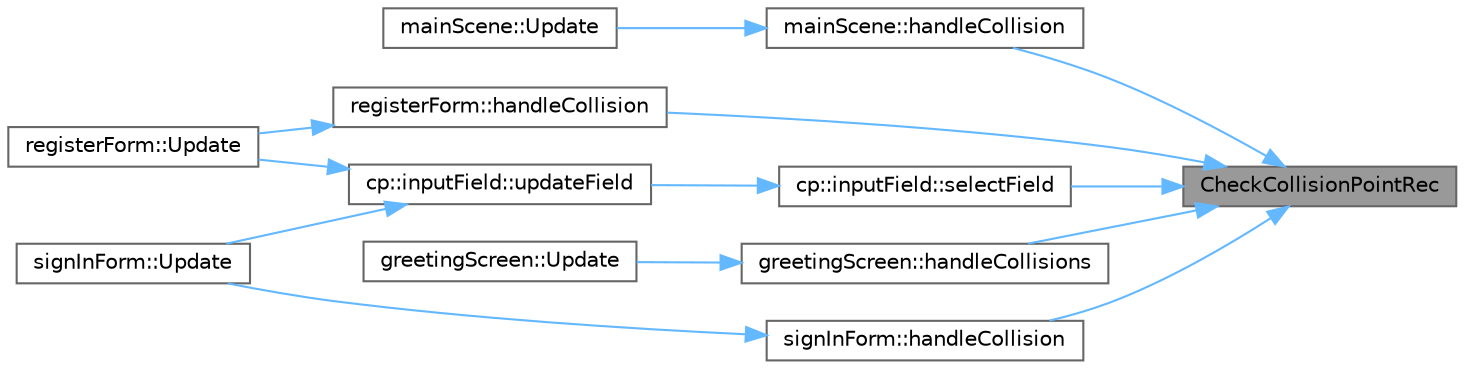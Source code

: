 digraph "CheckCollisionPointRec"
{
 // INTERACTIVE_SVG=YES
 // LATEX_PDF_SIZE
  bgcolor="transparent";
  edge [fontname=Helvetica,fontsize=10,labelfontname=Helvetica,labelfontsize=10];
  node [fontname=Helvetica,fontsize=10,shape=box,height=0.2,width=0.4];
  rankdir="RL";
  Node1 [label="CheckCollisionPointRec",height=0.2,width=0.4,color="gray40", fillcolor="grey60", style="filled", fontcolor="black",tooltip=" "];
  Node1 -> Node2 [dir="back",color="steelblue1",style="solid"];
  Node2 [label="mainScene::handleCollision",height=0.2,width=0.4,color="grey40", fillcolor="white", style="filled",URL="$classmain_scene.html#aebec5a62094b208b19630d6a1f365cad",tooltip=" "];
  Node2 -> Node3 [dir="back",color="steelblue1",style="solid"];
  Node3 [label="mainScene::Update",height=0.2,width=0.4,color="grey40", fillcolor="white", style="filled",URL="$classmain_scene.html#a462b45f1597dfe7e83d76ea085d9cbf7",tooltip=" "];
  Node1 -> Node4 [dir="back",color="steelblue1",style="solid"];
  Node4 [label="registerForm::handleCollision",height=0.2,width=0.4,color="grey40", fillcolor="white", style="filled",URL="$classregister_form.html#a09ee3009c185521e4c887f3e5fcafa05",tooltip=" "];
  Node4 -> Node5 [dir="back",color="steelblue1",style="solid"];
  Node5 [label="registerForm::Update",height=0.2,width=0.4,color="grey40", fillcolor="white", style="filled",URL="$classregister_form.html#a550f3b9c17c6aaef5861bb00d1378bda",tooltip=" "];
  Node1 -> Node6 [dir="back",color="steelblue1",style="solid"];
  Node6 [label="signInForm::handleCollision",height=0.2,width=0.4,color="grey40", fillcolor="white", style="filled",URL="$classsign_in_form.html#ab831b1c58f3d3b8af7dbafeb6a618b82",tooltip=" "];
  Node6 -> Node7 [dir="back",color="steelblue1",style="solid"];
  Node7 [label="signInForm::Update",height=0.2,width=0.4,color="grey40", fillcolor="white", style="filled",URL="$classsign_in_form.html#aa4a5117e37796f44a6dca571772ebf5b",tooltip=" "];
  Node1 -> Node8 [dir="back",color="steelblue1",style="solid"];
  Node8 [label="greetingScreen::handleCollisions",height=0.2,width=0.4,color="grey40", fillcolor="white", style="filled",URL="$classgreeting_screen.html#ae79253b111ec1be4e5f60086764df53c",tooltip=" "];
  Node8 -> Node9 [dir="back",color="steelblue1",style="solid"];
  Node9 [label="greetingScreen::Update",height=0.2,width=0.4,color="grey40", fillcolor="white", style="filled",URL="$classgreeting_screen.html#af758ab844dd9b304be462281b90222e8",tooltip=" "];
  Node1 -> Node10 [dir="back",color="steelblue1",style="solid"];
  Node10 [label="cp::inputField::selectField",height=0.2,width=0.4,color="grey40", fillcolor="white", style="filled",URL="$classcp_1_1input_field.html#a02bc6c5c96e143c2ddd6b7c4917f3f9a",tooltip=" "];
  Node10 -> Node11 [dir="back",color="steelblue1",style="solid"];
  Node11 [label="cp::inputField::updateField",height=0.2,width=0.4,color="grey40", fillcolor="white", style="filled",URL="$classcp_1_1input_field.html#ab596e3d07ae045fac14193a94f1d6267",tooltip=" "];
  Node11 -> Node5 [dir="back",color="steelblue1",style="solid"];
  Node11 -> Node7 [dir="back",color="steelblue1",style="solid"];
}
